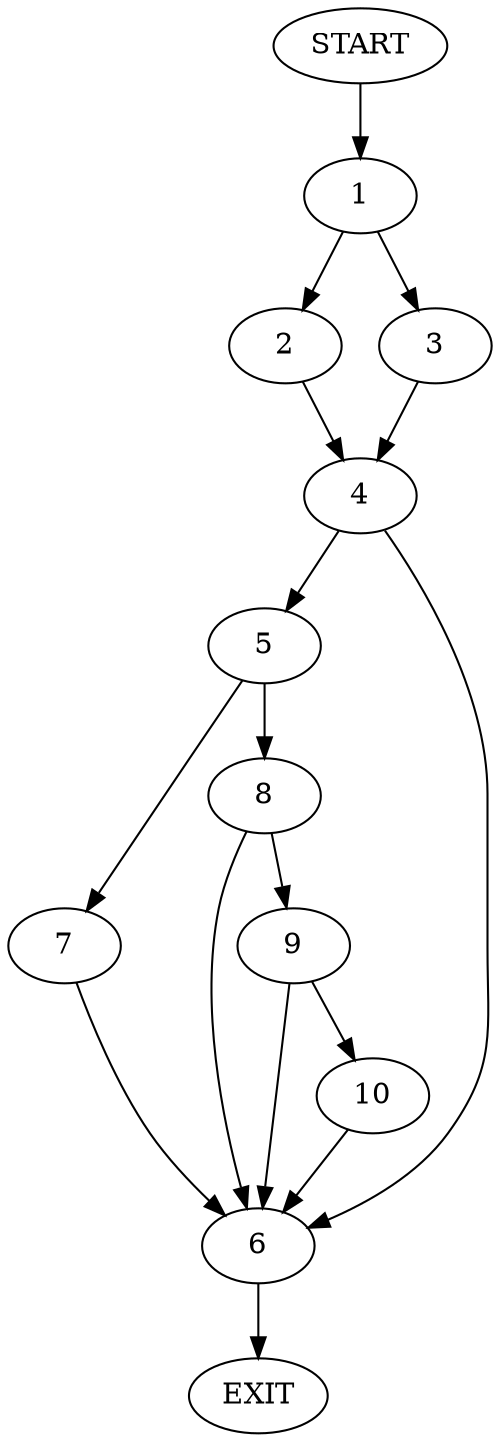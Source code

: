 digraph {
0 [label="START"]
11 [label="EXIT"]
0 -> 1
1 -> 2
1 -> 3
2 -> 4
3 -> 4
4 -> 5
4 -> 6
6 -> 11
5 -> 7
5 -> 8
7 -> 6
8 -> 9
8 -> 6
9 -> 6
9 -> 10
10 -> 6
}
